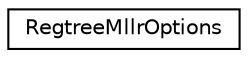 digraph "Graphical Class Hierarchy"
{
  edge [fontname="Helvetica",fontsize="10",labelfontname="Helvetica",labelfontsize="10"];
  node [fontname="Helvetica",fontsize="10",shape=record];
  rankdir="LR";
  Node0 [label="RegtreeMllrOptions",height=0.2,width=0.4,color="black", fillcolor="white", style="filled",URL="$structkaldi_1_1RegtreeMllrOptions.html",tooltip="Configuration variables for FMLLR transforms. "];
}
